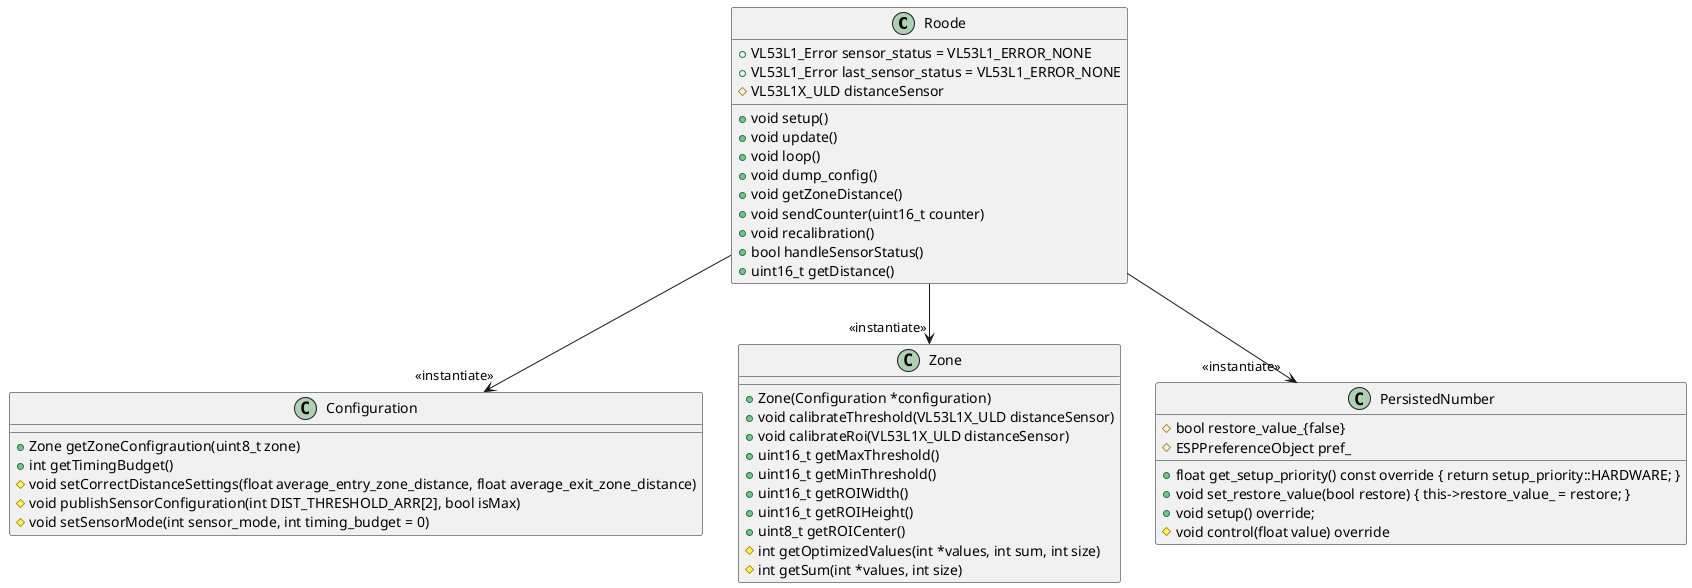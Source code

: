 @startuml
class Roode {
    + void setup()
    + void update()
    + void loop()
    + void dump_config()
    + void getZoneDistance()
    + void sendCounter(uint16_t counter)
    + void recalibration()
    + bool handleSensorStatus()
    + uint16_t getDistance()
    + VL53L1_Error sensor_status = VL53L1_ERROR_NONE
    + VL53L1_Error last_sensor_status = VL53L1_ERROR_NONE
    # VL53L1X_ULD distanceSensor
}

class Configuration {
    + Zone getZoneConfigraution(uint8_t zone)
    + int getTimingBudget()
    # void setCorrectDistanceSettings(float average_entry_zone_distance, float average_exit_zone_distance)
    # void publishSensorConfiguration(int DIST_THRESHOLD_ARR[2], bool isMax)
    # void setSensorMode(int sensor_mode, int timing_budget = 0)
}

class Zone {
    + Zone(Configuration *configuration)
    + void calibrateThreshold(VL53L1X_ULD distanceSensor)
    + void calibrateRoi(VL53L1X_ULD distanceSensor)
    + uint16_t getMaxThreshold()
    + uint16_t getMinThreshold()
    + uint16_t getROIWidth()
    + uint16_t getROIHeight()
    + uint8_t getROICenter()
    # int getOptimizedValues(int *values, int sum, int size)
    # int getSum(int *values, int size)
}

class PersistedNumber {
    + float get_setup_priority() const override { return setup_priority::HARDWARE; }
    + void set_restore_value(bool restore) { this->restore_value_ = restore; }
    + void setup() override;
    # void control(float value) override
    # bool restore_value_{false}
    # ESPPreferenceObject pref_
}

Roode --> "<<instantiate>>" Configuration
Roode --> "<<instantiate>>" Zone
Roode --> "<<instantiate>>" PersistedNumber

@enduml
